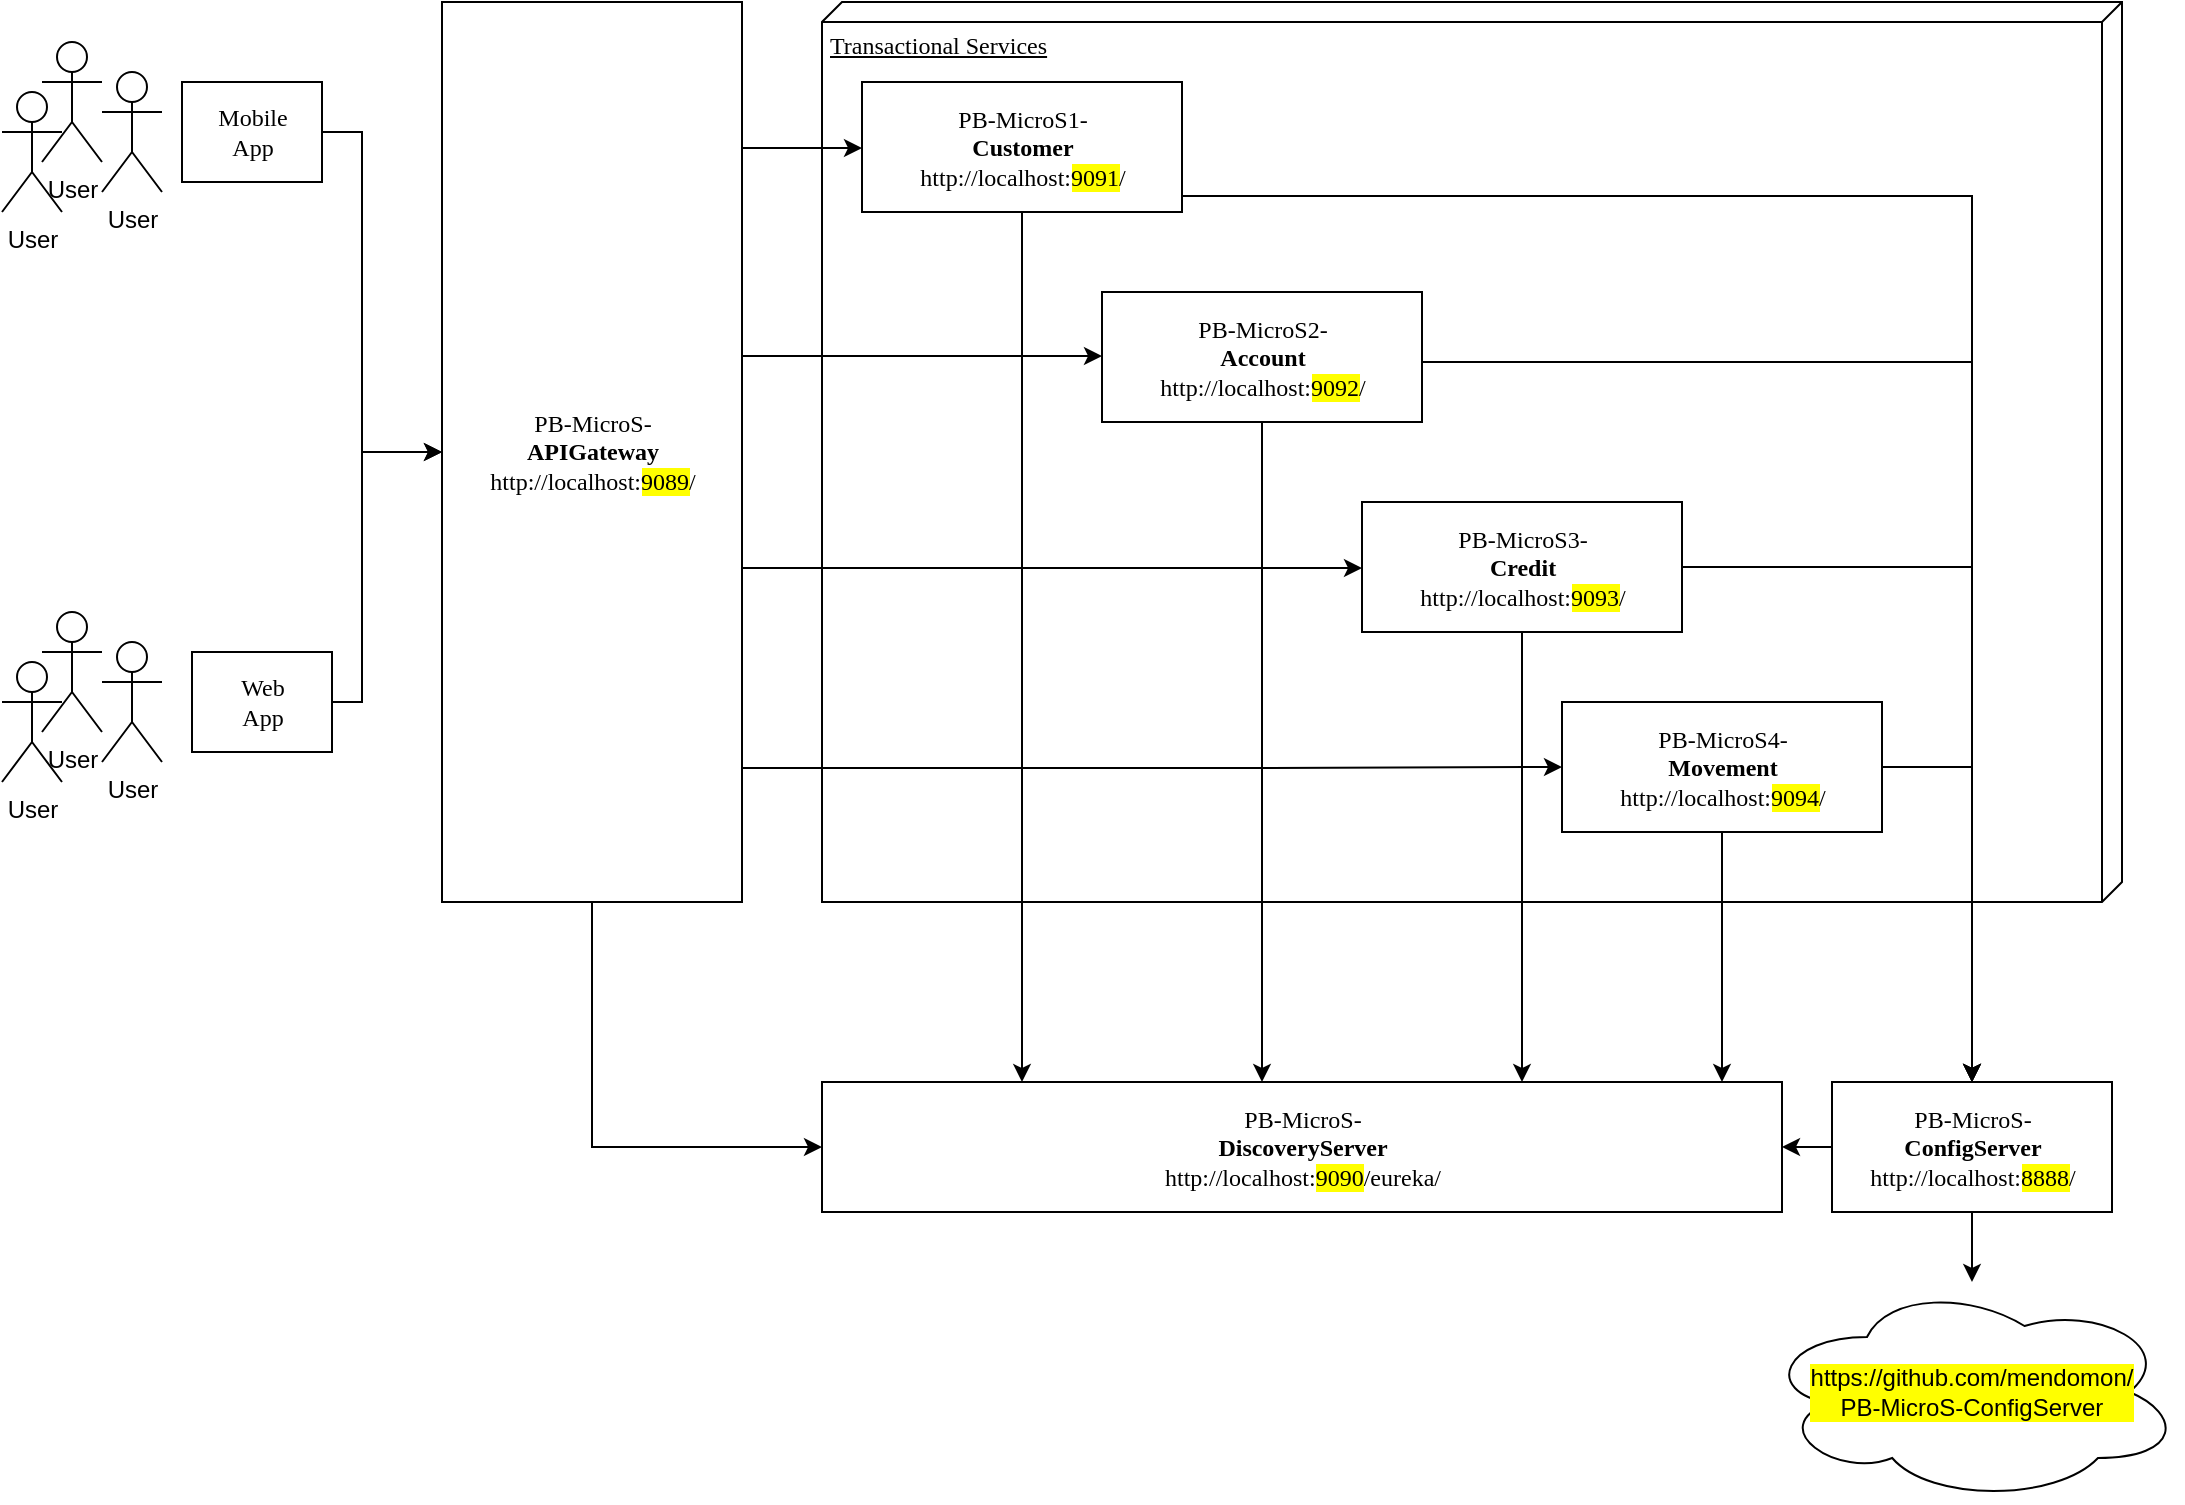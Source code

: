 <mxfile version="20.3.0" type="device"><diagram name="Page-1" id="5f0bae14-7c28-e335-631c-24af17079c00"><mxGraphModel dx="1267" dy="1355" grid="1" gridSize="10" guides="1" tooltips="1" connect="1" arrows="1" fold="1" page="1" pageScale="1" pageWidth="1100" pageHeight="850" background="none" math="0" shadow="0"><root><mxCell id="0"/><mxCell id="1" parent="0"/><mxCell id="39150e848f15840c-1" value="Transactional Services" style="verticalAlign=top;align=left;spacingTop=8;spacingLeft=2;spacingRight=12;shape=cube;size=10;direction=south;fontStyle=4;html=1;rounded=0;shadow=0;comic=0;labelBackgroundColor=none;strokeWidth=1;fontFamily=Verdana;fontSize=12" parent="1" vertex="1"><mxGeometry x="420" y="20" width="650" height="450" as="geometry"/></mxCell><mxCell id="39150e848f15840c-6" value="" style="ellipse;whiteSpace=wrap;html=1;rounded=0;shadow=0;comic=0;labelBackgroundColor=none;strokeWidth=1;fontFamily=Verdana;fontSize=12;align=center;" parent="1" vertex="1"><mxGeometry x="360" y="230" width="20" height="20" as="geometry"/></mxCell><mxCell id="Wz9ppWkO4GKEysrokatl-1" value="User" style="shape=umlActor;verticalLabelPosition=bottom;verticalAlign=top;html=1;outlineConnect=0;" vertex="1" parent="1"><mxGeometry x="60" y="55" width="30" height="60" as="geometry"/></mxCell><mxCell id="Wz9ppWkO4GKEysrokatl-11" style="edgeStyle=orthogonalEdgeStyle;rounded=0;orthogonalLoop=1;jettySize=auto;html=1;" edge="1" parent="1" source="Wz9ppWkO4GKEysrokatl-2" target="Wz9ppWkO4GKEysrokatl-10"><mxGeometry relative="1" as="geometry"><mxPoint x="240" y="86" as="targetPoint"/><Array as="points"><mxPoint x="190" y="85"/><mxPoint x="190" y="245"/></Array></mxGeometry></mxCell><mxCell id="Wz9ppWkO4GKEysrokatl-2" value="Mobile&lt;br&gt;App" style="html=1;rounded=0;shadow=0;comic=0;labelBackgroundColor=none;strokeWidth=1;fontFamily=Verdana;fontSize=12;align=center;" vertex="1" parent="1"><mxGeometry x="100" y="60" width="70" height="50" as="geometry"/></mxCell><mxCell id="Wz9ppWkO4GKEysrokatl-3" value="User" style="shape=umlActor;verticalLabelPosition=bottom;verticalAlign=top;html=1;outlineConnect=0;" vertex="1" parent="1"><mxGeometry x="30" y="40" width="30" height="60" as="geometry"/></mxCell><mxCell id="Wz9ppWkO4GKEysrokatl-4" value="User" style="shape=umlActor;verticalLabelPosition=bottom;verticalAlign=top;html=1;outlineConnect=0;" vertex="1" parent="1"><mxGeometry x="10" y="65" width="30" height="60" as="geometry"/></mxCell><mxCell id="Wz9ppWkO4GKEysrokatl-12" style="edgeStyle=orthogonalEdgeStyle;rounded=0;orthogonalLoop=1;jettySize=auto;html=1;" edge="1" parent="1" source="Wz9ppWkO4GKEysrokatl-6" target="Wz9ppWkO4GKEysrokatl-10"><mxGeometry relative="1" as="geometry"><Array as="points"><mxPoint x="190" y="370"/><mxPoint x="190" y="245"/></Array></mxGeometry></mxCell><mxCell id="Wz9ppWkO4GKEysrokatl-6" value="Web&lt;br&gt;App" style="html=1;rounded=0;shadow=0;comic=0;labelBackgroundColor=none;strokeWidth=1;fontFamily=Verdana;fontSize=12;align=center;" vertex="1" parent="1"><mxGeometry x="105" y="345" width="70" height="50" as="geometry"/></mxCell><mxCell id="Wz9ppWkO4GKEysrokatl-7" value="User" style="shape=umlActor;verticalLabelPosition=bottom;verticalAlign=top;html=1;outlineConnect=0;" vertex="1" parent="1"><mxGeometry x="60" y="340" width="30" height="60" as="geometry"/></mxCell><mxCell id="Wz9ppWkO4GKEysrokatl-8" value="User" style="shape=umlActor;verticalLabelPosition=bottom;verticalAlign=top;html=1;outlineConnect=0;" vertex="1" parent="1"><mxGeometry x="30" y="325" width="30" height="60" as="geometry"/></mxCell><mxCell id="Wz9ppWkO4GKEysrokatl-9" value="User" style="shape=umlActor;verticalLabelPosition=bottom;verticalAlign=top;html=1;outlineConnect=0;" vertex="1" parent="1"><mxGeometry x="10" y="350" width="30" height="60" as="geometry"/></mxCell><mxCell id="Wz9ppWkO4GKEysrokatl-26" style="edgeStyle=orthogonalEdgeStyle;rounded=0;orthogonalLoop=1;jettySize=auto;html=1;" edge="1" parent="1" source="Wz9ppWkO4GKEysrokatl-10" target="Wz9ppWkO4GKEysrokatl-15"><mxGeometry relative="1" as="geometry"><Array as="points"><mxPoint x="420" y="93"/><mxPoint x="420" y="93"/></Array></mxGeometry></mxCell><mxCell id="Wz9ppWkO4GKEysrokatl-27" style="edgeStyle=orthogonalEdgeStyle;rounded=0;orthogonalLoop=1;jettySize=auto;html=1;" edge="1" parent="1" source="Wz9ppWkO4GKEysrokatl-10" target="Wz9ppWkO4GKEysrokatl-16"><mxGeometry relative="1" as="geometry"><Array as="points"><mxPoint x="460" y="197"/><mxPoint x="460" y="197"/></Array></mxGeometry></mxCell><mxCell id="Wz9ppWkO4GKEysrokatl-28" style="edgeStyle=orthogonalEdgeStyle;rounded=0;orthogonalLoop=1;jettySize=auto;html=1;" edge="1" parent="1" source="Wz9ppWkO4GKEysrokatl-10" target="Wz9ppWkO4GKEysrokatl-17"><mxGeometry relative="1" as="geometry"><Array as="points"><mxPoint x="540" y="303"/><mxPoint x="540" y="303"/></Array></mxGeometry></mxCell><mxCell id="Wz9ppWkO4GKEysrokatl-29" style="edgeStyle=orthogonalEdgeStyle;rounded=0;orthogonalLoop=1;jettySize=auto;html=1;entryX=0;entryY=0.5;entryDx=0;entryDy=0;" edge="1" parent="1" source="Wz9ppWkO4GKEysrokatl-10" target="Wz9ppWkO4GKEysrokatl-18"><mxGeometry relative="1" as="geometry"><Array as="points"><mxPoint x="630" y="403"/><mxPoint x="630" y="403"/></Array></mxGeometry></mxCell><mxCell id="Wz9ppWkO4GKEysrokatl-30" style="edgeStyle=orthogonalEdgeStyle;rounded=0;orthogonalLoop=1;jettySize=auto;html=1;entryX=0;entryY=0.5;entryDx=0;entryDy=0;exitX=0.5;exitY=1;exitDx=0;exitDy=0;" edge="1" parent="1" source="Wz9ppWkO4GKEysrokatl-10" target="Wz9ppWkO4GKEysrokatl-13"><mxGeometry relative="1" as="geometry"/></mxCell><mxCell id="Wz9ppWkO4GKEysrokatl-10" value="PB-MicroS-&lt;br&gt;&lt;b&gt;APIGateway&lt;/b&gt;&lt;br&gt;http://localhost:&lt;span style=&quot;background-color: rgb(255, 255, 0);&quot;&gt;9089&lt;/span&gt;/" style="html=1;rounded=0;shadow=0;comic=0;labelBackgroundColor=none;strokeWidth=1;fontFamily=Verdana;fontSize=12;align=center;" vertex="1" parent="1"><mxGeometry x="230" y="20" width="150" height="450" as="geometry"/></mxCell><mxCell id="Wz9ppWkO4GKEysrokatl-13" value="PB-MicroS-&lt;br&gt;&lt;b&gt;DiscoveryServer&lt;/b&gt;&lt;br&gt;http://localhost:&lt;span style=&quot;background-color: rgb(255, 255, 0);&quot;&gt;9090&lt;/span&gt;/eureka/" style="html=1;rounded=0;shadow=0;comic=0;labelBackgroundColor=none;strokeWidth=1;fontFamily=Verdana;fontSize=12;align=center;" vertex="1" parent="1"><mxGeometry x="420" y="560" width="480" height="65" as="geometry"/></mxCell><mxCell id="Wz9ppWkO4GKEysrokatl-21" style="edgeStyle=orthogonalEdgeStyle;rounded=0;orthogonalLoop=1;jettySize=auto;html=1;" edge="1" parent="1" source="Wz9ppWkO4GKEysrokatl-14" target="Wz9ppWkO4GKEysrokatl-19"><mxGeometry relative="1" as="geometry"/></mxCell><mxCell id="Wz9ppWkO4GKEysrokatl-31" style="edgeStyle=orthogonalEdgeStyle;rounded=0;orthogonalLoop=1;jettySize=auto;html=1;entryX=1;entryY=0.5;entryDx=0;entryDy=0;" edge="1" parent="1" source="Wz9ppWkO4GKEysrokatl-14" target="Wz9ppWkO4GKEysrokatl-13"><mxGeometry relative="1" as="geometry"/></mxCell><mxCell id="Wz9ppWkO4GKEysrokatl-14" value="PB-MicroS-&lt;br&gt;&lt;b&gt;ConfigServer&lt;/b&gt;&lt;br&gt;http://localhost:&lt;span style=&quot;background-color: rgb(255, 255, 0);&quot;&gt;8888&lt;/span&gt;/" style="html=1;rounded=0;shadow=0;comic=0;labelBackgroundColor=none;strokeWidth=1;fontFamily=Verdana;fontSize=12;align=center;" vertex="1" parent="1"><mxGeometry x="925" y="560" width="140" height="65" as="geometry"/></mxCell><mxCell id="Wz9ppWkO4GKEysrokatl-25" style="edgeStyle=orthogonalEdgeStyle;rounded=0;orthogonalLoop=1;jettySize=auto;html=1;" edge="1" parent="1" source="Wz9ppWkO4GKEysrokatl-15" target="Wz9ppWkO4GKEysrokatl-14"><mxGeometry relative="1" as="geometry"><Array as="points"><mxPoint x="995" y="117"/></Array></mxGeometry></mxCell><mxCell id="Wz9ppWkO4GKEysrokatl-33" style="edgeStyle=orthogonalEdgeStyle;rounded=0;orthogonalLoop=1;jettySize=auto;html=1;" edge="1" parent="1" source="Wz9ppWkO4GKEysrokatl-15" target="Wz9ppWkO4GKEysrokatl-13"><mxGeometry relative="1" as="geometry"><Array as="points"><mxPoint x="520" y="460"/><mxPoint x="520" y="460"/></Array></mxGeometry></mxCell><mxCell id="Wz9ppWkO4GKEysrokatl-15" value="PB-MicroS1-&lt;br&gt;&lt;b&gt;Customer&lt;/b&gt;&lt;br&gt;http://localhost:&lt;span style=&quot;background-color: rgb(255, 255, 0);&quot;&gt;9091&lt;/span&gt;/" style="html=1;rounded=0;shadow=0;comic=0;labelBackgroundColor=none;strokeWidth=1;fontFamily=Verdana;fontSize=12;align=center;" vertex="1" parent="1"><mxGeometry x="440" y="60" width="160" height="65" as="geometry"/></mxCell><mxCell id="Wz9ppWkO4GKEysrokatl-24" style="edgeStyle=orthogonalEdgeStyle;rounded=0;orthogonalLoop=1;jettySize=auto;html=1;" edge="1" parent="1" source="Wz9ppWkO4GKEysrokatl-16" target="Wz9ppWkO4GKEysrokatl-14"><mxGeometry relative="1" as="geometry"><Array as="points"><mxPoint x="995" y="200"/></Array></mxGeometry></mxCell><mxCell id="Wz9ppWkO4GKEysrokatl-34" style="edgeStyle=orthogonalEdgeStyle;rounded=0;orthogonalLoop=1;jettySize=auto;html=1;" edge="1" parent="1" source="Wz9ppWkO4GKEysrokatl-16" target="Wz9ppWkO4GKEysrokatl-13"><mxGeometry relative="1" as="geometry"><Array as="points"><mxPoint x="640" y="480"/><mxPoint x="640" y="480"/></Array></mxGeometry></mxCell><mxCell id="Wz9ppWkO4GKEysrokatl-16" value="PB-MicroS2-&lt;br&gt;&lt;b&gt;Account&lt;/b&gt;&lt;br&gt;http://localhost:&lt;span style=&quot;background-color: rgb(255, 255, 0);&quot;&gt;9092&lt;/span&gt;/" style="html=1;rounded=0;shadow=0;comic=0;labelBackgroundColor=none;strokeWidth=1;fontFamily=Verdana;fontSize=12;align=center;" vertex="1" parent="1"><mxGeometry x="560" y="165" width="160" height="65" as="geometry"/></mxCell><mxCell id="Wz9ppWkO4GKEysrokatl-23" style="edgeStyle=orthogonalEdgeStyle;rounded=0;orthogonalLoop=1;jettySize=auto;html=1;" edge="1" parent="1" source="Wz9ppWkO4GKEysrokatl-17" target="Wz9ppWkO4GKEysrokatl-14"><mxGeometry relative="1" as="geometry"><Array as="points"><mxPoint x="995" y="303"/></Array></mxGeometry></mxCell><mxCell id="Wz9ppWkO4GKEysrokatl-35" style="edgeStyle=orthogonalEdgeStyle;rounded=0;orthogonalLoop=1;jettySize=auto;html=1;" edge="1" parent="1" source="Wz9ppWkO4GKEysrokatl-17" target="Wz9ppWkO4GKEysrokatl-13"><mxGeometry relative="1" as="geometry"><Array as="points"><mxPoint x="770" y="510"/><mxPoint x="770" y="510"/></Array></mxGeometry></mxCell><mxCell id="Wz9ppWkO4GKEysrokatl-17" value="PB-MicroS3-&lt;br&gt;&lt;b&gt;Credit&lt;/b&gt;&lt;br&gt;http://localhost:&lt;span style=&quot;background-color: rgb(255, 255, 0);&quot;&gt;9093&lt;/span&gt;/" style="html=1;rounded=0;shadow=0;comic=0;labelBackgroundColor=none;strokeWidth=1;fontFamily=Verdana;fontSize=12;align=center;" vertex="1" parent="1"><mxGeometry x="690" y="270" width="160" height="65" as="geometry"/></mxCell><mxCell id="Wz9ppWkO4GKEysrokatl-22" style="edgeStyle=orthogonalEdgeStyle;rounded=0;orthogonalLoop=1;jettySize=auto;html=1;" edge="1" parent="1" source="Wz9ppWkO4GKEysrokatl-18" target="Wz9ppWkO4GKEysrokatl-14"><mxGeometry relative="1" as="geometry"><Array as="points"><mxPoint x="995" y="403"/></Array></mxGeometry></mxCell><mxCell id="Wz9ppWkO4GKEysrokatl-36" style="edgeStyle=orthogonalEdgeStyle;rounded=0;orthogonalLoop=1;jettySize=auto;html=1;" edge="1" parent="1" source="Wz9ppWkO4GKEysrokatl-18" target="Wz9ppWkO4GKEysrokatl-13"><mxGeometry relative="1" as="geometry"><Array as="points"><mxPoint x="870" y="540"/><mxPoint x="870" y="540"/></Array></mxGeometry></mxCell><mxCell id="Wz9ppWkO4GKEysrokatl-18" value="PB-MicroS4-&lt;br&gt;&lt;b&gt;Movement&lt;/b&gt;&lt;br&gt;http://localhost:&lt;span style=&quot;background-color: rgb(255, 255, 0);&quot;&gt;9094&lt;/span&gt;/" style="html=1;rounded=0;shadow=0;comic=0;labelBackgroundColor=none;strokeWidth=1;fontFamily=Verdana;fontSize=12;align=center;" vertex="1" parent="1"><mxGeometry x="790" y="370" width="160" height="65" as="geometry"/></mxCell><mxCell id="Wz9ppWkO4GKEysrokatl-19" value="&lt;span style=&quot;background-color: rgb(255, 255, 0);&quot;&gt;https://github.com/mendomon/&lt;br&gt;PB-MicroS-ConfigServer&lt;/span&gt;" style="ellipse;shape=cloud;whiteSpace=wrap;html=1;labelBackgroundColor=#FFFF00;fillColor=#FFFFFF;" vertex="1" parent="1"><mxGeometry x="890" y="660" width="210" height="110" as="geometry"/></mxCell><mxCell id="Wz9ppWkO4GKEysrokatl-32" style="edgeStyle=orthogonalEdgeStyle;rounded=0;orthogonalLoop=1;jettySize=auto;html=1;exitX=0.5;exitY=1;exitDx=0;exitDy=0;" edge="1" parent="1" source="Wz9ppWkO4GKEysrokatl-17" target="Wz9ppWkO4GKEysrokatl-17"><mxGeometry relative="1" as="geometry"/></mxCell></root></mxGraphModel></diagram></mxfile>